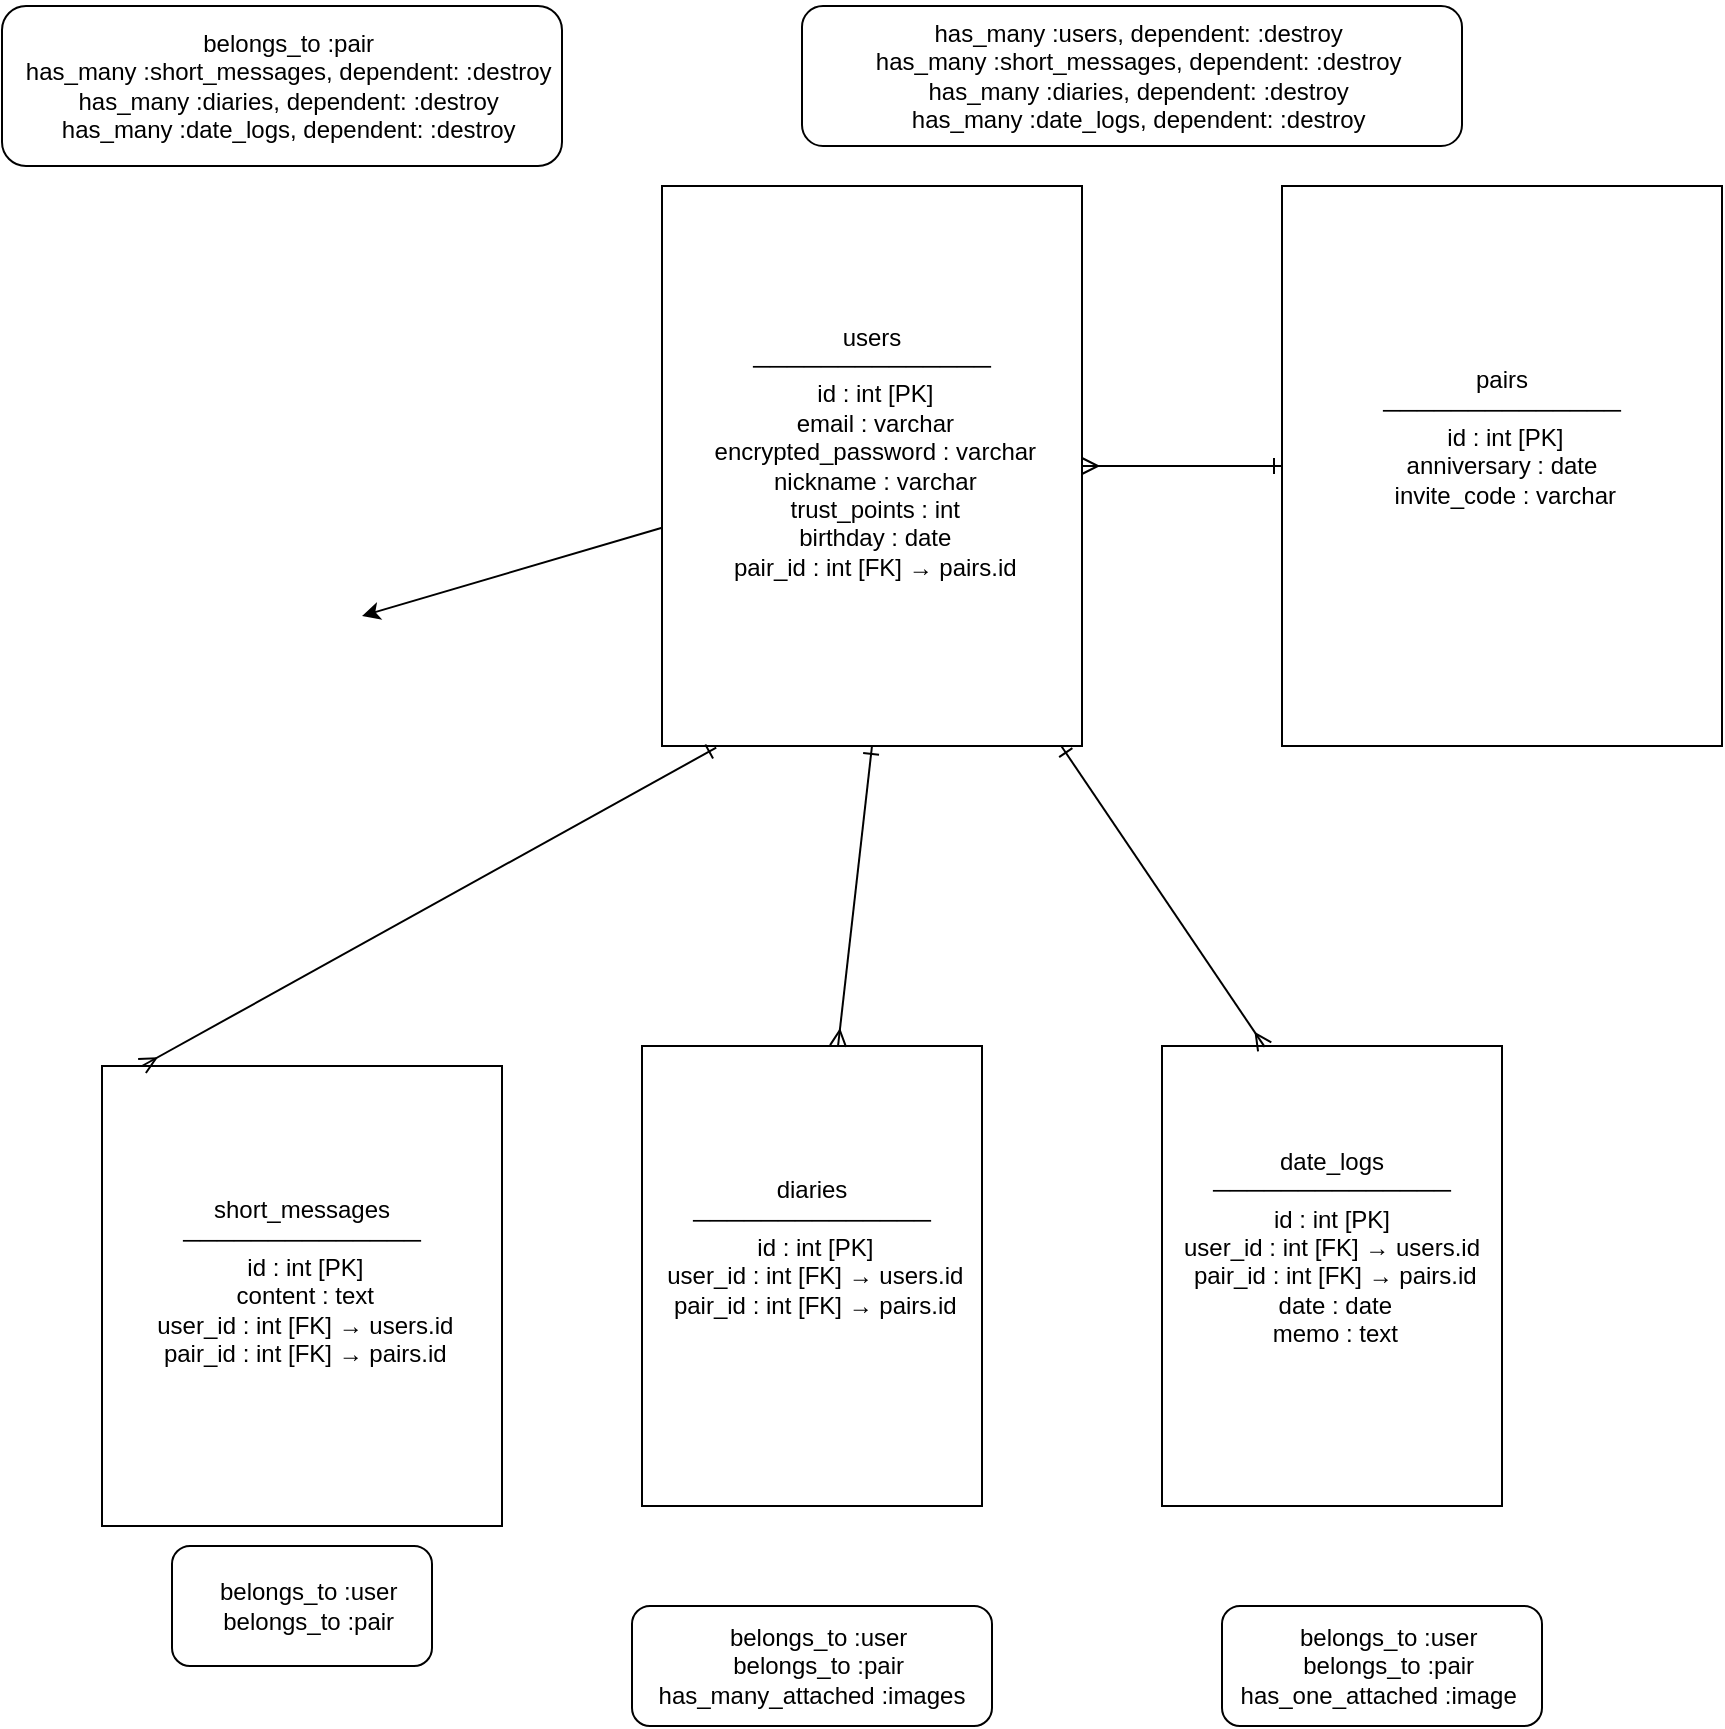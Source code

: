 <mxfile>
    <diagram id="KOxiMiwFJ_N-toRGyVpn" name="ページ1">
        <mxGraphModel dx="833" dy="1716" grid="1" gridSize="10" guides="1" tooltips="1" connect="1" arrows="1" fold="1" page="1" pageScale="1" pageWidth="827" pageHeight="1169" math="0" shadow="0">
            <root>
                <mxCell id="0"/>
                <mxCell id="1" parent="0"/>
                <mxCell id="14" style="edgeStyle=none;html=1;" edge="1" parent="1" source="13">
                    <mxGeometry relative="1" as="geometry">
                        <mxPoint x="220" y="255" as="targetPoint"/>
                    </mxGeometry>
                </mxCell>
                <mxCell id="26" style="edgeStyle=none;html=1;entryX=0;entryY=0.5;entryDx=0;entryDy=0;startArrow=ERmany;startFill=0;endArrow=ERone;endFill=0;" edge="1" parent="1" source="13" target="15">
                    <mxGeometry relative="1" as="geometry"/>
                </mxCell>
                <mxCell id="13" value="&lt;div&gt;&lt;font color=&quot;#000000&quot;&gt;users&lt;/font&gt;&lt;/div&gt;&lt;div&gt;&lt;font color=&quot;#000000&quot;&gt;──────────────&lt;/font&gt;&lt;/div&gt;&lt;div&gt;&lt;font color=&quot;#000000&quot;&gt;&amp;nbsp;id : int [PK]&lt;/font&gt;&lt;/div&gt;&lt;div&gt;&lt;font color=&quot;#000000&quot;&gt;&amp;nbsp;email : varchar&lt;/font&gt;&lt;/div&gt;&lt;div&gt;&lt;font color=&quot;#000000&quot;&gt;&amp;nbsp;encrypted_password : varchar&lt;/font&gt;&lt;/div&gt;&lt;div&gt;&lt;font color=&quot;#000000&quot;&gt;&amp;nbsp;nickname : varchar&lt;/font&gt;&lt;/div&gt;&lt;div&gt;&lt;font color=&quot;#000000&quot;&gt;&amp;nbsp;trust_points : int&lt;/font&gt;&lt;/div&gt;&lt;div&gt;&lt;font color=&quot;#000000&quot;&gt;&amp;nbsp;birthday : date&lt;/font&gt;&lt;/div&gt;&lt;div&gt;&lt;font color=&quot;#000000&quot;&gt;&amp;nbsp;pair_id : int [FK] → pairs.id&lt;/font&gt;&lt;/div&gt;&lt;div&gt;&lt;br&gt;&lt;/div&gt;" style="rounded=0;whiteSpace=wrap;html=1;" vertex="1" parent="1">
                    <mxGeometry x="370" y="40" width="210" height="280" as="geometry"/>
                </mxCell>
                <mxCell id="15" value="&lt;div&gt;&lt;font color=&quot;#000000&quot;&gt;pairs&lt;/font&gt;&lt;/div&gt;&lt;div&gt;&lt;font color=&quot;#000000&quot;&gt;──────────────&lt;/font&gt;&lt;/div&gt;&lt;div&gt;&lt;font color=&quot;#000000&quot;&gt;&amp;nbsp;id : int [PK]&lt;/font&gt;&lt;/div&gt;&lt;div&gt;&lt;font color=&quot;#000000&quot;&gt;anniversary : date&lt;/font&gt;&lt;/div&gt;&lt;div&gt;&lt;font color=&quot;#000000&quot;&gt;&amp;nbsp;invite_code : varchar&lt;/font&gt;&lt;/div&gt;&lt;div&gt;&lt;br&gt;&lt;/div&gt;&lt;div&gt;&lt;br&gt;&lt;/div&gt;" style="rounded=0;whiteSpace=wrap;html=1;" vertex="1" parent="1">
                    <mxGeometry x="680" y="40" width="220" height="280" as="geometry"/>
                </mxCell>
                <mxCell id="16" value="&lt;div&gt;&lt;font color=&quot;#000000&quot;&gt;short_messages&lt;/font&gt;&lt;/div&gt;&lt;div&gt;&lt;font color=&quot;#000000&quot;&gt;──────────────&lt;/font&gt;&lt;/div&gt;&lt;div&gt;&lt;font color=&quot;#000000&quot;&gt;&amp;nbsp;id : int [PK]&lt;/font&gt;&lt;/div&gt;&lt;div&gt;&lt;font color=&quot;#000000&quot;&gt;&amp;nbsp;content : text&lt;/font&gt;&lt;/div&gt;&lt;div&gt;&lt;font color=&quot;#000000&quot;&gt;&amp;nbsp;user_id : int [FK] → users.id&lt;/font&gt;&lt;/div&gt;&lt;div&gt;&lt;font color=&quot;#000000&quot;&gt;&amp;nbsp;pair_id : int [FK] → pairs.id&lt;/font&gt;&lt;/div&gt;&lt;div&gt;&lt;br&gt;&lt;/div&gt;" style="rounded=0;whiteSpace=wrap;html=1;" vertex="1" parent="1">
                    <mxGeometry x="90" y="480" width="200" height="230" as="geometry"/>
                </mxCell>
                <mxCell id="17" value="&lt;div&gt;&lt;font color=&quot;#000000&quot;&gt;date_logs&lt;/font&gt;&lt;/div&gt;&lt;div&gt;&lt;font color=&quot;#000000&quot;&gt;──────────────&lt;/font&gt;&lt;/div&gt;&lt;div&gt;&lt;font color=&quot;#000000&quot;&gt;id : int [PK]&lt;/font&gt;&lt;/div&gt;&lt;div&gt;&lt;font color=&quot;#000000&quot;&gt;user_id : int [FK] → users.id&lt;/font&gt;&lt;/div&gt;&lt;div&gt;&lt;font color=&quot;#000000&quot;&gt;&amp;nbsp;pair_id : int [FK] → pairs.id&lt;/font&gt;&lt;/div&gt;&lt;div&gt;&lt;font color=&quot;#000000&quot;&gt;&amp;nbsp;date : date&lt;/font&gt;&lt;/div&gt;&lt;div&gt;&lt;font color=&quot;#000000&quot;&gt;&amp;nbsp;memo : text&lt;/font&gt;&lt;/div&gt;&lt;div&gt;&lt;br&gt;&lt;/div&gt;&lt;div&gt;&lt;br&gt;&lt;/div&gt;" style="rounded=0;whiteSpace=wrap;html=1;" vertex="1" parent="1">
                    <mxGeometry x="620" y="470" width="170" height="230" as="geometry"/>
                </mxCell>
                <mxCell id="18" value="&lt;div&gt;&lt;font color=&quot;#000000&quot;&gt;diaries&lt;/font&gt;&lt;/div&gt;&lt;div&gt;&lt;font color=&quot;#000000&quot;&gt;──────────────&lt;/font&gt;&lt;/div&gt;&lt;div&gt;&lt;font color=&quot;#000000&quot;&gt;&amp;nbsp;id : int [PK]&lt;/font&gt;&lt;/div&gt;&lt;div&gt;&lt;font color=&quot;#000000&quot;&gt;&amp;nbsp;user_id : int [FK] → users.id&lt;/font&gt;&lt;/div&gt;&lt;div&gt;&lt;font color=&quot;#000000&quot;&gt;&amp;nbsp;pair_id : int [FK] → pairs.id&lt;/font&gt;&lt;/div&gt;&lt;div&gt;&lt;br&gt;&lt;/div&gt;&lt;div&gt;&lt;br&gt;&lt;/div&gt;" style="rounded=0;whiteSpace=wrap;html=1;" vertex="1" parent="1">
                    <mxGeometry x="360" y="470" width="170" height="230" as="geometry"/>
                </mxCell>
                <mxCell id="21" value="&lt;div&gt;&lt;br&gt;&lt;/div&gt;&lt;div&gt;&lt;font color=&quot;#000000&quot;&gt;&amp;nbsp; belongs_to :pair&lt;/font&gt;&lt;/div&gt;&lt;div&gt;&lt;font color=&quot;#000000&quot;&gt;&amp;nbsp; has_many :short_messages, dependent: :destroy&lt;/font&gt;&lt;/div&gt;&lt;div&gt;&lt;font color=&quot;#000000&quot;&gt;&amp;nbsp; has_many :diaries, dependent: :destroy&lt;/font&gt;&lt;/div&gt;&lt;div&gt;&lt;font color=&quot;#000000&quot;&gt;&amp;nbsp; has_many :date_logs, dependent: :destroy&lt;/font&gt;&lt;/div&gt;&lt;div&gt;&lt;br&gt;&lt;/div&gt;" style="rounded=1;whiteSpace=wrap;html=1;" vertex="1" parent="1">
                    <mxGeometry x="40" y="-50" width="280" height="80" as="geometry"/>
                </mxCell>
                <mxCell id="22" value="&lt;div&gt;&lt;span style=&quot;background-color: transparent;&quot;&gt;&amp;nbsp; has_many :users, dependent: :destroy&lt;/span&gt;&lt;/div&gt;&lt;div&gt;&lt;font color=&quot;#000000&quot;&gt;&amp;nbsp; has_many :short_messages, dependent: :destroy&lt;/font&gt;&lt;/div&gt;&lt;div&gt;&lt;font color=&quot;#000000&quot;&gt;&amp;nbsp; has_many :diaries, dependent: :destroy&lt;/font&gt;&lt;/div&gt;&lt;div&gt;&lt;font color=&quot;#000000&quot;&gt;&amp;nbsp; has_many :date_logs, dependent: :destroy&lt;/font&gt;&lt;/div&gt;" style="rounded=1;whiteSpace=wrap;html=1;" vertex="1" parent="1">
                    <mxGeometry x="440" y="-50" width="330" height="70" as="geometry"/>
                </mxCell>
                <mxCell id="23" value="&lt;div&gt;&lt;span style=&quot;background-color: transparent;&quot;&gt;&amp;nbsp; belongs_to :user&lt;/span&gt;&lt;/div&gt;&lt;div&gt;&lt;font color=&quot;#000000&quot;&gt;&amp;nbsp; belongs_to :pair&lt;/font&gt;&lt;/div&gt;" style="rounded=1;whiteSpace=wrap;html=1;" vertex="1" parent="1">
                    <mxGeometry x="125" y="720" width="130" height="60" as="geometry"/>
                </mxCell>
                <mxCell id="24" value="&lt;div&gt;&lt;span style=&quot;background-color: transparent;&quot;&gt;&amp;nbsp; belongs_to :user&lt;/span&gt;&lt;/div&gt;&lt;div&gt;&lt;font color=&quot;#000000&quot;&gt;&amp;nbsp; belongs_to :pair&lt;/font&gt;&lt;/div&gt;&lt;div&gt;&lt;font color=&quot;#000000&quot;&gt;&amp;nbsp; has_many_attached :images&amp;nbsp;&amp;nbsp;&lt;/font&gt;&lt;/div&gt;" style="rounded=1;whiteSpace=wrap;html=1;" vertex="1" parent="1">
                    <mxGeometry x="355" y="750" width="180" height="60" as="geometry"/>
                </mxCell>
                <mxCell id="25" value="&lt;div&gt;&lt;span style=&quot;background-color: transparent;&quot;&gt;&amp;nbsp; belongs_to :user&lt;/span&gt;&lt;/div&gt;&lt;div&gt;&lt;font color=&quot;#000000&quot;&gt;&amp;nbsp; belongs_to :pair&lt;/font&gt;&lt;/div&gt;&lt;div&gt;&lt;font color=&quot;#000000&quot;&gt;&amp;nbsp; has_one_attached :image&amp;nbsp; &amp;nbsp;&lt;/font&gt;&lt;/div&gt;" style="rounded=1;whiteSpace=wrap;html=1;" vertex="1" parent="1">
                    <mxGeometry x="650" y="750" width="160" height="60" as="geometry"/>
                </mxCell>
                <mxCell id="27" style="edgeStyle=none;html=1;entryX=0.33;entryY=0.989;entryDx=0;entryDy=0;entryPerimeter=0;startArrow=ERmany;startFill=0;endArrow=ERone;endFill=0;exitX=0.311;exitY=-0.017;exitDx=0;exitDy=0;exitPerimeter=0;" edge="1" parent="1">
                    <mxGeometry relative="1" as="geometry">
                        <mxPoint x="110.0" y="480.0" as="sourcePoint"/>
                        <mxPoint x="397.1" y="320.83" as="targetPoint"/>
                    </mxGeometry>
                </mxCell>
                <mxCell id="29" style="edgeStyle=none;html=1;startArrow=ERmany;startFill=0;endArrow=ERone;endFill=0;entryX=0.5;entryY=1;entryDx=0;entryDy=0;" edge="1" parent="1" source="18" target="13">
                    <mxGeometry relative="1" as="geometry">
                        <mxPoint x="500" y="330" as="targetPoint"/>
                    </mxGeometry>
                </mxCell>
                <mxCell id="31" style="edgeStyle=none;html=1;entryX=0.302;entryY=0.002;entryDx=0;entryDy=0;entryPerimeter=0;startArrow=ERone;startFill=0;endArrow=ERmany;endFill=0;" edge="1" parent="1" source="13" target="17">
                    <mxGeometry relative="1" as="geometry"/>
                </mxCell>
            </root>
        </mxGraphModel>
    </diagram>
</mxfile>